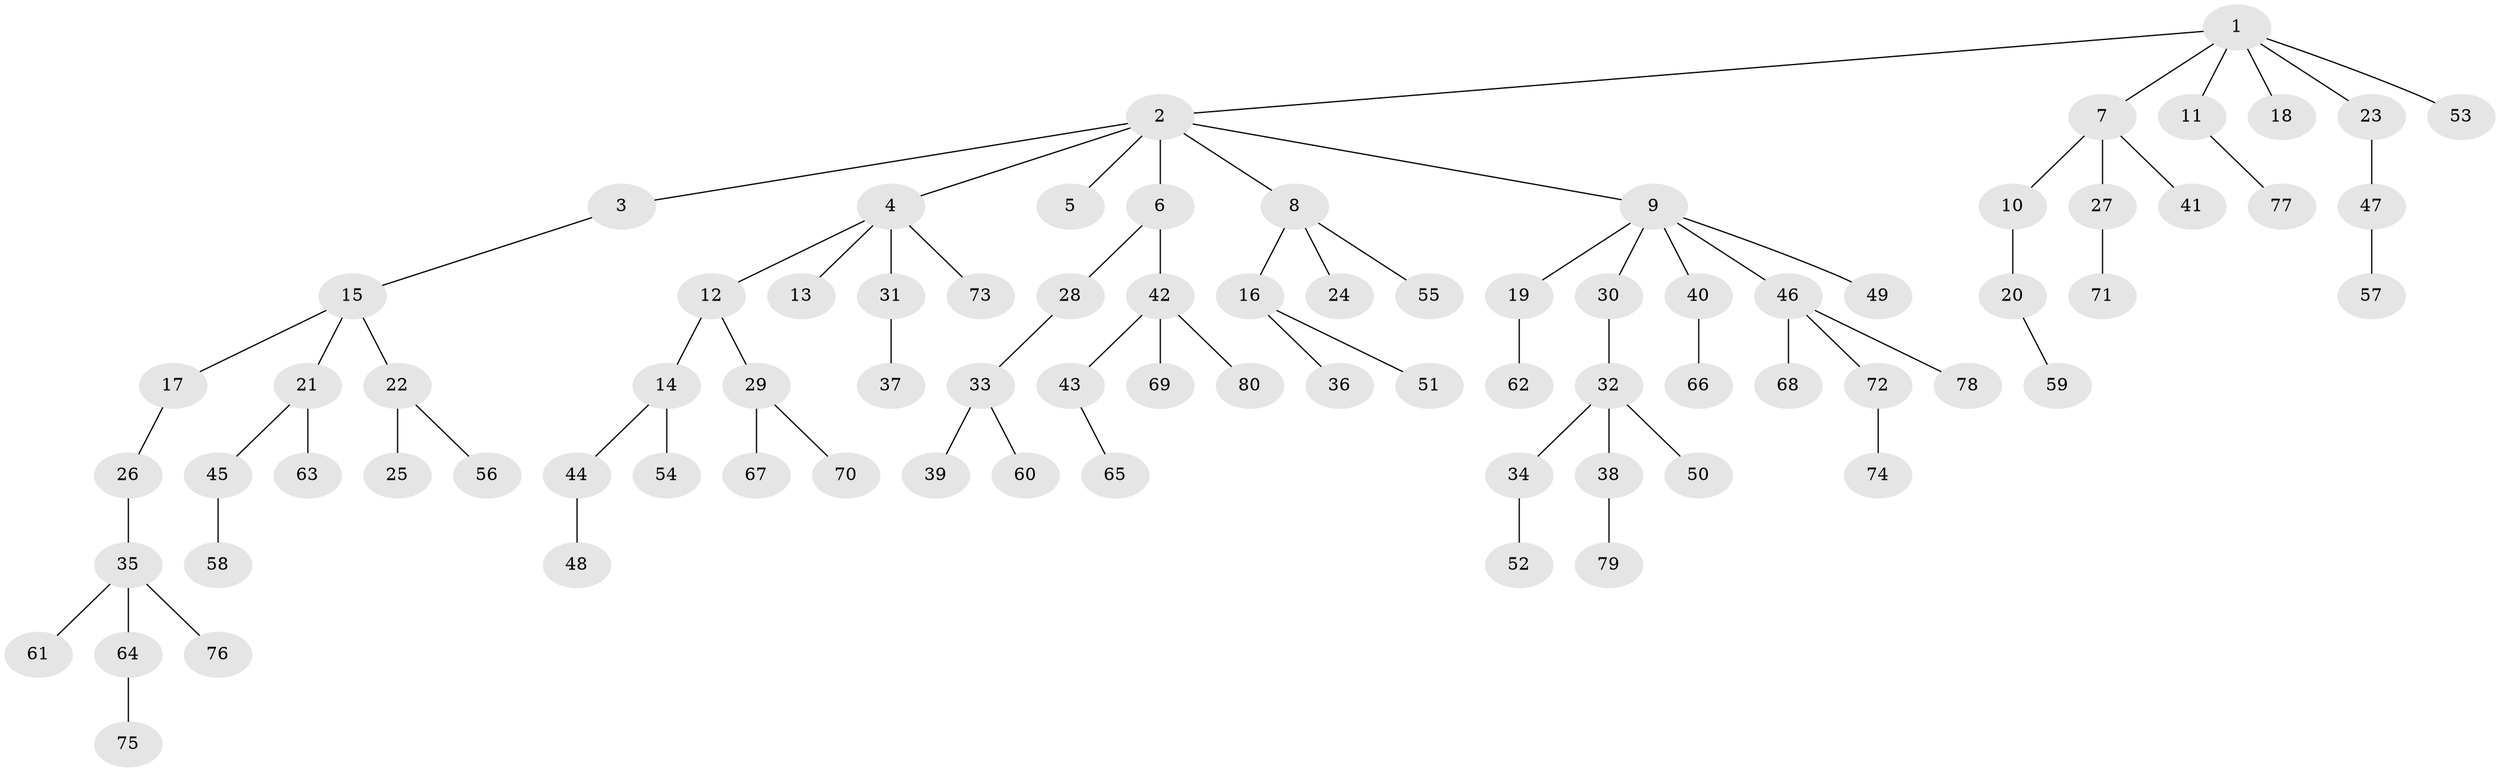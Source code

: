 // Generated by graph-tools (version 1.1) at 2025/36/03/09/25 02:36:43]
// undirected, 80 vertices, 79 edges
graph export_dot {
graph [start="1"]
  node [color=gray90,style=filled];
  1;
  2;
  3;
  4;
  5;
  6;
  7;
  8;
  9;
  10;
  11;
  12;
  13;
  14;
  15;
  16;
  17;
  18;
  19;
  20;
  21;
  22;
  23;
  24;
  25;
  26;
  27;
  28;
  29;
  30;
  31;
  32;
  33;
  34;
  35;
  36;
  37;
  38;
  39;
  40;
  41;
  42;
  43;
  44;
  45;
  46;
  47;
  48;
  49;
  50;
  51;
  52;
  53;
  54;
  55;
  56;
  57;
  58;
  59;
  60;
  61;
  62;
  63;
  64;
  65;
  66;
  67;
  68;
  69;
  70;
  71;
  72;
  73;
  74;
  75;
  76;
  77;
  78;
  79;
  80;
  1 -- 2;
  1 -- 7;
  1 -- 11;
  1 -- 18;
  1 -- 23;
  1 -- 53;
  2 -- 3;
  2 -- 4;
  2 -- 5;
  2 -- 6;
  2 -- 8;
  2 -- 9;
  3 -- 15;
  4 -- 12;
  4 -- 13;
  4 -- 31;
  4 -- 73;
  6 -- 28;
  6 -- 42;
  7 -- 10;
  7 -- 27;
  7 -- 41;
  8 -- 16;
  8 -- 24;
  8 -- 55;
  9 -- 19;
  9 -- 30;
  9 -- 40;
  9 -- 46;
  9 -- 49;
  10 -- 20;
  11 -- 77;
  12 -- 14;
  12 -- 29;
  14 -- 44;
  14 -- 54;
  15 -- 17;
  15 -- 21;
  15 -- 22;
  16 -- 36;
  16 -- 51;
  17 -- 26;
  19 -- 62;
  20 -- 59;
  21 -- 45;
  21 -- 63;
  22 -- 25;
  22 -- 56;
  23 -- 47;
  26 -- 35;
  27 -- 71;
  28 -- 33;
  29 -- 67;
  29 -- 70;
  30 -- 32;
  31 -- 37;
  32 -- 34;
  32 -- 38;
  32 -- 50;
  33 -- 39;
  33 -- 60;
  34 -- 52;
  35 -- 61;
  35 -- 64;
  35 -- 76;
  38 -- 79;
  40 -- 66;
  42 -- 43;
  42 -- 69;
  42 -- 80;
  43 -- 65;
  44 -- 48;
  45 -- 58;
  46 -- 68;
  46 -- 72;
  46 -- 78;
  47 -- 57;
  64 -- 75;
  72 -- 74;
}

